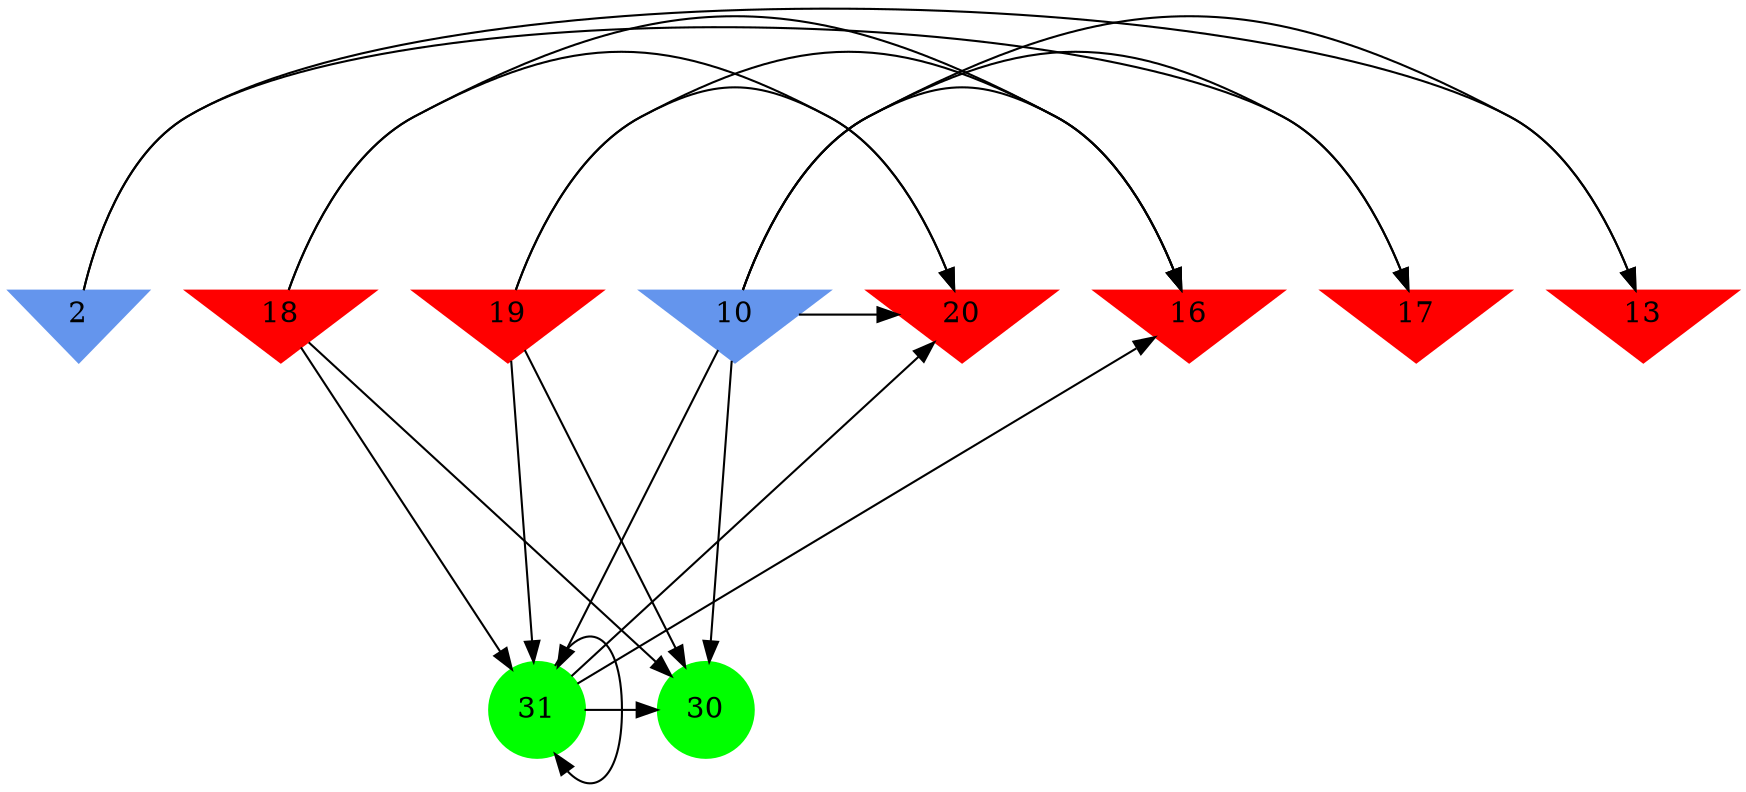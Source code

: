 digraph brain {
	ranksep=2.0;
	2 [shape=invtriangle,style=filled,color=cornflowerblue];
	10 [shape=invtriangle,style=filled,color=cornflowerblue];
	13 [shape=invtriangle,style=filled,color=red];
	16 [shape=invtriangle,style=filled,color=red];
	17 [shape=invtriangle,style=filled,color=red];
	18 [shape=invtriangle,style=filled,color=red];
	19 [shape=invtriangle,style=filled,color=red];
	20 [shape=invtriangle,style=filled,color=red];
	30 [shape=circle,style=filled,color=green];
	31 [shape=circle,style=filled,color=green];
	10	->	31;
	10	->	30;
	10	->	16;
	10	->	20;
	19	->	31;
	19	->	30;
	19	->	16;
	19	->	20;
	18	->	31;
	18	->	30;
	18	->	16;
	18	->	20;
	31	->	31;
	31	->	30;
	31	->	16;
	31	->	20;
	10	->	13;
	10	->	17;
	2	->	13;
	2	->	17;
	{ rank=same; 2; 10; 13; 16; 17; 18; 19; 20; }
	{ rank=same; }
	{ rank=same; 30; 31; }
}
